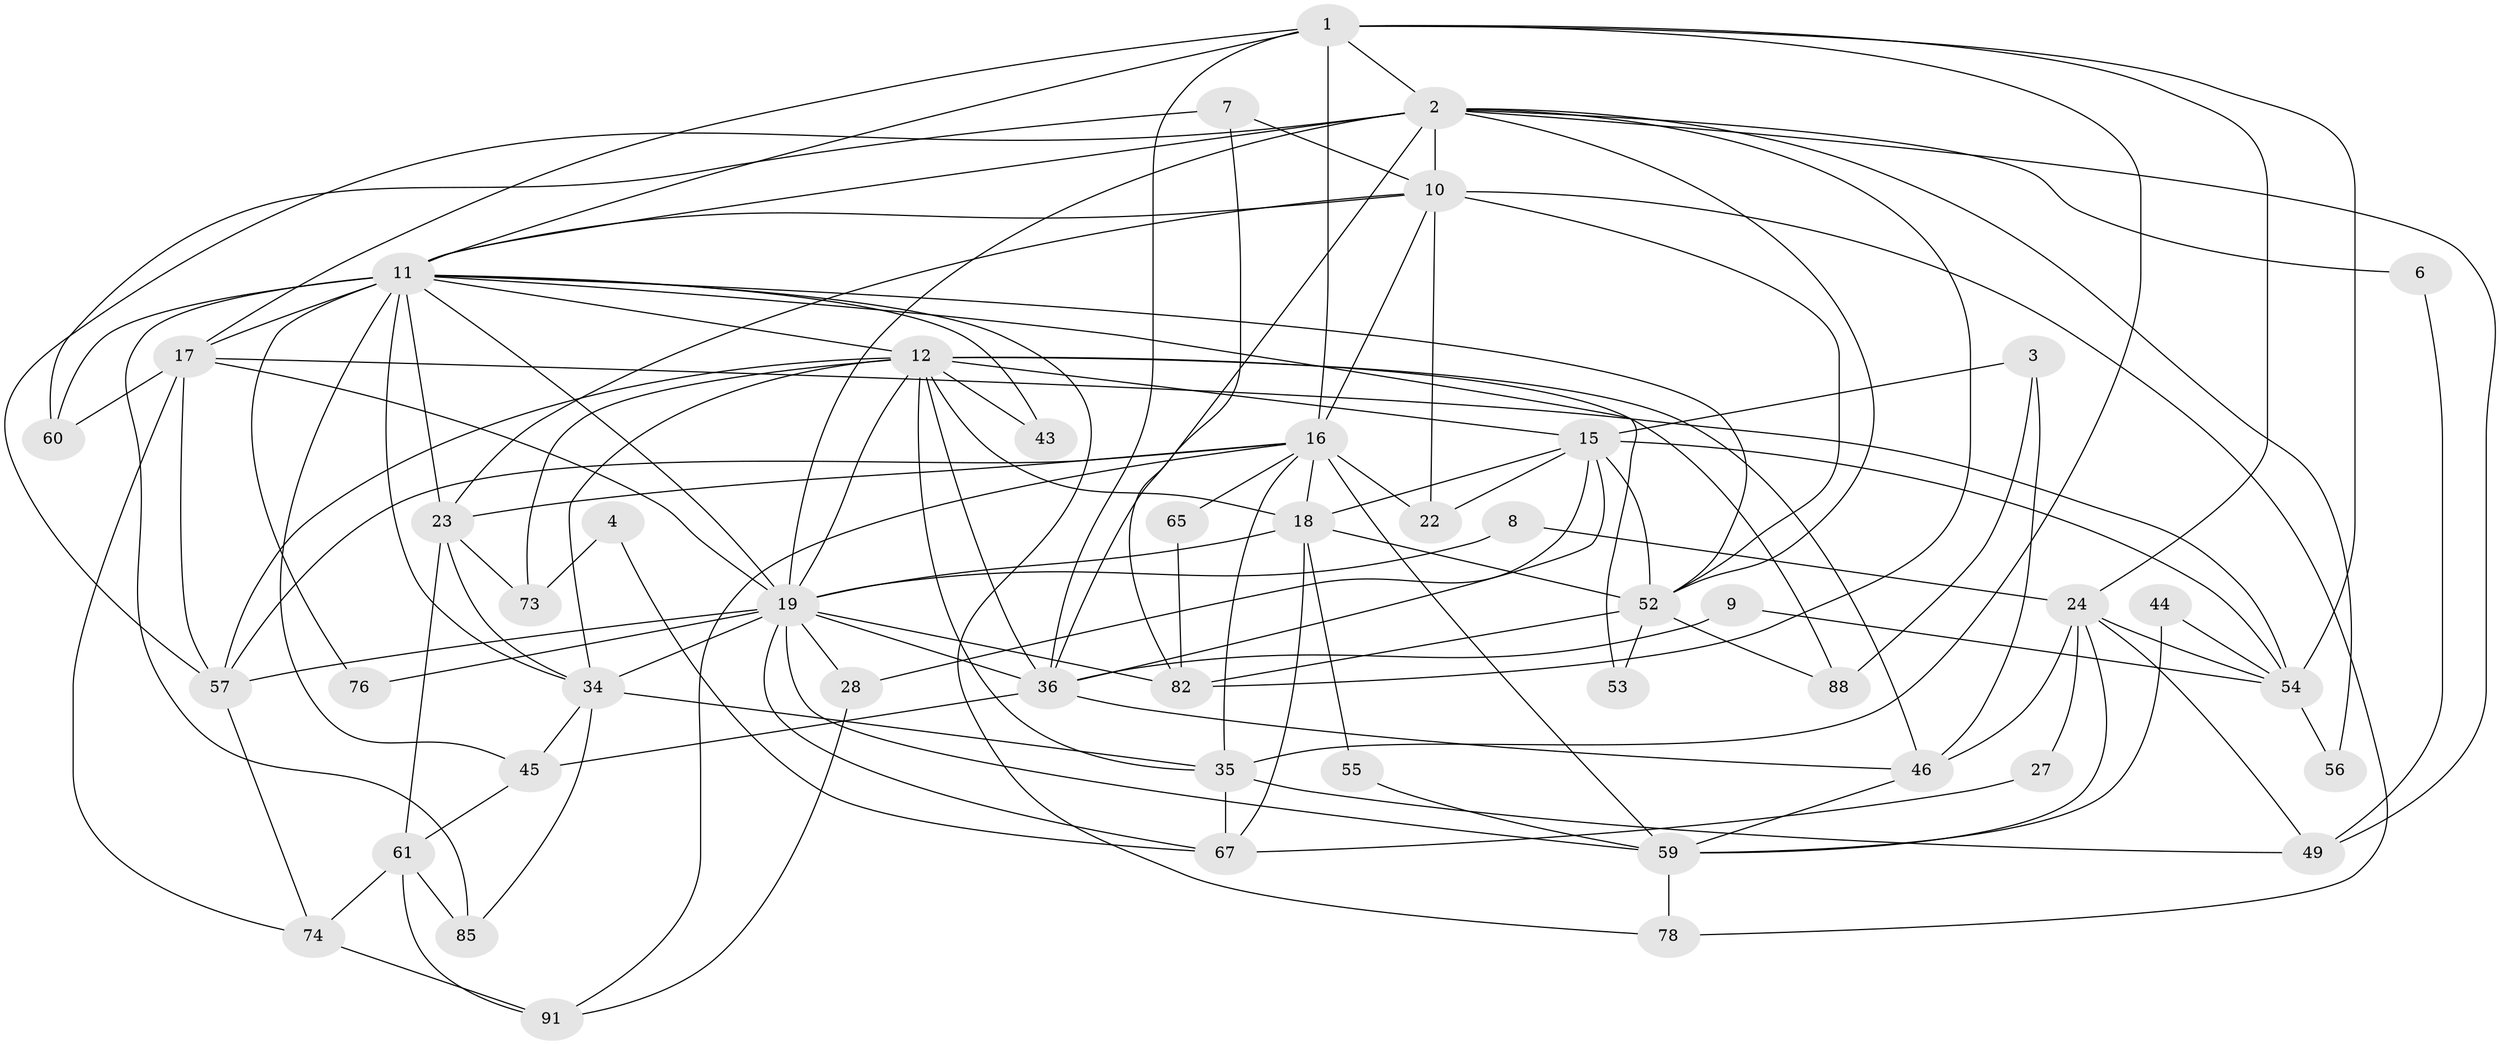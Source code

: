 // original degree distribution, {4: 0.34375, 3: 0.22916666666666666, 2: 0.125, 7: 0.041666666666666664, 5: 0.1875, 8: 0.010416666666666666, 6: 0.0625}
// Generated by graph-tools (version 1.1) at 2025/15/03/09/25 04:15:06]
// undirected, 48 vertices, 125 edges
graph export_dot {
graph [start="1"]
  node [color=gray90,style=filled];
  1 [super="+42+31"];
  2 [super="+5+70"];
  3;
  4;
  6;
  7;
  8;
  9;
  10 [super="+13+39"];
  11 [super="+69+71+14"];
  12 [super="+20+58+26"];
  15 [super="+32+64"];
  16 [super="+90+21"];
  17 [super="+30+41+40"];
  18 [super="+95"];
  19 [super="+33+81"];
  22;
  23 [super="+48+25"];
  24 [super="+92"];
  27;
  28;
  34 [super="+68+37"];
  35 [super="+84"];
  36 [super="+77"];
  43;
  44;
  45;
  46 [super="+80"];
  49;
  52 [super="+89+62"];
  53;
  54 [super="+63"];
  55;
  56;
  57;
  59 [super="+72"];
  60 [super="+66"];
  61 [super="+87"];
  65;
  67;
  73 [super="+86"];
  74;
  76;
  78 [super="+79"];
  82;
  85;
  88;
  91;
  1 -- 35 [weight=2];
  1 -- 24;
  1 -- 11 [weight=2];
  1 -- 16 [weight=2];
  1 -- 17;
  1 -- 36;
  1 -- 54;
  1 -- 2;
  2 -- 57;
  2 -- 36;
  2 -- 6;
  2 -- 10;
  2 -- 11;
  2 -- 49;
  2 -- 52;
  2 -- 56;
  2 -- 19;
  2 -- 82;
  3 -- 88;
  3 -- 46;
  3 -- 15;
  4 -- 67;
  4 -- 73;
  6 -- 49;
  7 -- 82;
  7 -- 60 [weight=2];
  7 -- 10;
  8 -- 24;
  8 -- 19;
  9 -- 54;
  9 -- 36;
  10 -- 16 [weight=2];
  10 -- 78;
  10 -- 11;
  10 -- 22;
  10 -- 52 [weight=2];
  10 -- 23;
  11 -- 85;
  11 -- 53;
  11 -- 43;
  11 -- 76;
  11 -- 52;
  11 -- 12;
  11 -- 45;
  11 -- 60;
  11 -- 34;
  11 -- 23;
  11 -- 19;
  11 -- 78;
  11 -- 17;
  12 -- 73 [weight=2];
  12 -- 43 [weight=2];
  12 -- 46 [weight=2];
  12 -- 88;
  12 -- 15;
  12 -- 35;
  12 -- 36;
  12 -- 18;
  12 -- 19 [weight=2];
  12 -- 34;
  12 -- 57;
  15 -- 22;
  15 -- 28;
  15 -- 18 [weight=2];
  15 -- 52;
  15 -- 54;
  15 -- 36;
  16 -- 57;
  16 -- 35;
  16 -- 22;
  16 -- 23;
  16 -- 91;
  16 -- 65;
  16 -- 18;
  16 -- 59;
  17 -- 74;
  17 -- 57;
  17 -- 54 [weight=2];
  17 -- 19;
  17 -- 60 [weight=2];
  18 -- 67;
  18 -- 55;
  18 -- 52;
  18 -- 19;
  19 -- 36;
  19 -- 28;
  19 -- 34;
  19 -- 76;
  19 -- 57;
  19 -- 59;
  19 -- 82;
  19 -- 67;
  23 -- 61;
  23 -- 34;
  23 -- 73;
  24 -- 49;
  24 -- 54;
  24 -- 59;
  24 -- 27;
  24 -- 46;
  27 -- 67;
  28 -- 91;
  34 -- 35;
  34 -- 45;
  34 -- 85;
  35 -- 49;
  35 -- 67;
  36 -- 45;
  36 -- 46;
  44 -- 59;
  44 -- 54 [weight=2];
  45 -- 61;
  46 -- 59;
  52 -- 53;
  52 -- 82;
  52 -- 88;
  54 -- 56;
  55 -- 59;
  57 -- 74;
  59 -- 78;
  61 -- 74;
  61 -- 85;
  61 -- 91;
  65 -- 82;
  74 -- 91;
}
